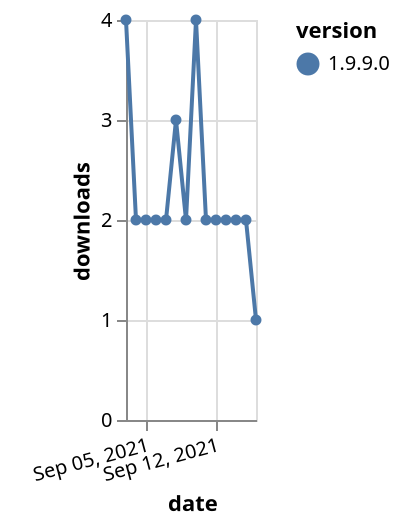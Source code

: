 {"$schema": "https://vega.github.io/schema/vega-lite/v5.json", "description": "A simple bar chart with embedded data.", "data": {"values": [{"date": "2021-09-03", "total": 1853, "delta": 4, "version": "1.9.9.0"}, {"date": "2021-09-04", "total": 1855, "delta": 2, "version": "1.9.9.0"}, {"date": "2021-09-05", "total": 1857, "delta": 2, "version": "1.9.9.0"}, {"date": "2021-09-06", "total": 1859, "delta": 2, "version": "1.9.9.0"}, {"date": "2021-09-07", "total": 1861, "delta": 2, "version": "1.9.9.0"}, {"date": "2021-09-08", "total": 1864, "delta": 3, "version": "1.9.9.0"}, {"date": "2021-09-09", "total": 1866, "delta": 2, "version": "1.9.9.0"}, {"date": "2021-09-10", "total": 1870, "delta": 4, "version": "1.9.9.0"}, {"date": "2021-09-11", "total": 1872, "delta": 2, "version": "1.9.9.0"}, {"date": "2021-09-12", "total": 1874, "delta": 2, "version": "1.9.9.0"}, {"date": "2021-09-13", "total": 1876, "delta": 2, "version": "1.9.9.0"}, {"date": "2021-09-14", "total": 1878, "delta": 2, "version": "1.9.9.0"}, {"date": "2021-09-15", "total": 1880, "delta": 2, "version": "1.9.9.0"}, {"date": "2021-09-16", "total": 1881, "delta": 1, "version": "1.9.9.0"}]}, "width": "container", "mark": {"type": "line", "point": {"filled": true}}, "encoding": {"x": {"field": "date", "type": "temporal", "timeUnit": "yearmonthdate", "title": "date", "axis": {"labelAngle": -15}}, "y": {"field": "delta", "type": "quantitative", "title": "downloads"}, "color": {"field": "version", "type": "nominal"}, "tooltip": {"field": "delta"}}}